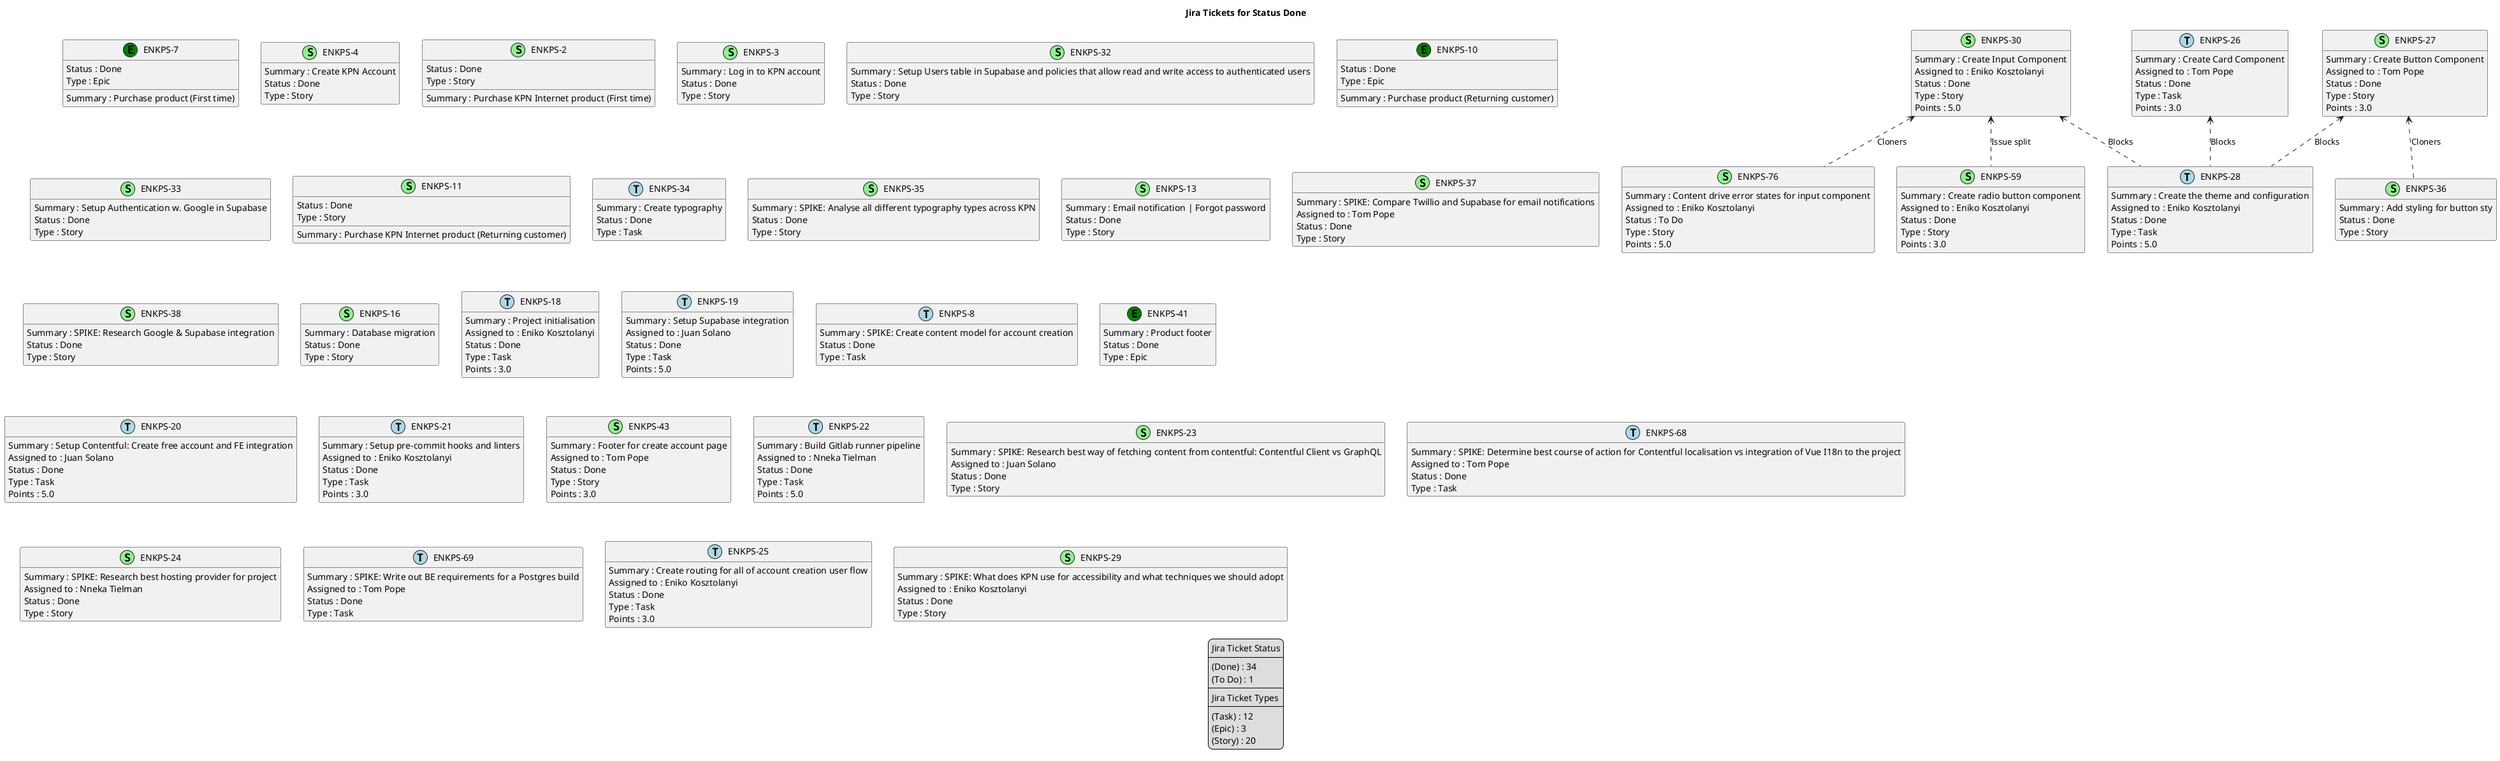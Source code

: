 @startuml
'https://plantuml.com/class-diagram

' GENERATE CLASS DIAGRAM ===========
' Generated at    : Tue May 14 10:46:39 CEST 2024

title Jira Tickets for Status Done
hide empty members

legend
Jira Ticket Status
----
(Done) : 34
(To Do) : 1
----
Jira Ticket Types
----
(Task) : 12
(Epic) : 3
(Story) : 20
end legend


' Tickets =======
class "ENKPS-7" << (E,green) >> {
  Summary : Purchase product (First time)
  Status : Done
  Type : Epic
}

class "ENKPS-4" << (S,lightgreen) >> {
  Summary : Create KPN Account
  Status : Done
  Type : Story
}

class "ENKPS-2" << (S,lightgreen) >> {
  Summary : Purchase KPN Internet product (First time)
  Status : Done
  Type : Story
}

class "ENKPS-30" << (S,lightgreen) >> {
  Summary : Create Input Component
  Assigned to : Eniko Kosztolanyi
  Status : Done
  Type : Story
  Points : 5.0
}

class "ENKPS-3" << (S,lightgreen) >> {
  Summary : Log in to KPN account 
  Status : Done
  Type : Story
}

class "ENKPS-76" << (S,lightgreen) >> {
  Summary : Content drive error states for input component
  Assigned to : Eniko Kosztolanyi
  Status : To Do
  Type : Story
  Points : 5.0
}

class "ENKPS-32" << (S,lightgreen) >> {
  Summary : Setup Users table in Supabase and policies that allow read and write access to authenticated users
  Status : Done
  Type : Story
}

class "ENKPS-10" << (E,green) >> {
  Summary : Purchase product (Returning customer)
  Status : Done
  Type : Epic
}

class "ENKPS-33" << (S,lightgreen) >> {
  Summary : Setup Authentication w. Google in Supabase
  Status : Done
  Type : Story
}

class "ENKPS-11" << (S,lightgreen) >> {
  Summary : Purchase KPN Internet product (Returning customer)
  Status : Done
  Type : Story
}

class "ENKPS-34" << (T,lightblue) >> {
  Summary : Create typography
  Status : Done
  Type : Task
}

class "ENKPS-35" << (S,lightgreen) >> {
  Summary : SPIKE: Analyse all different typography types across KPN
  Status : Done
  Type : Story
}

class "ENKPS-13" << (S,lightgreen) >> {
  Summary : Email notification | Forgot password
  Status : Done
  Type : Story
}

class "ENKPS-36" << (S,lightgreen) >> {
  Summary : Add styling for button sty
  Status : Done
  Type : Story
}

class "ENKPS-59" << (S,lightgreen) >> {
  Summary : Create radio button component
  Assigned to : Eniko Kosztolanyi
  Status : Done
  Type : Story
  Points : 3.0
}

class "ENKPS-37" << (S,lightgreen) >> {
  Summary : SPIKE: Compare Twillio and Supabase for email notifications
  Assigned to : Tom Pope
  Status : Done
  Type : Story
}

class "ENKPS-38" << (S,lightgreen) >> {
  Summary : SPIKE: Research Google & Supabase integration
  Status : Done
  Type : Story
}

class "ENKPS-16" << (S,lightgreen) >> {
  Summary : Database migration
  Status : Done
  Type : Story
}

class "ENKPS-18" << (T,lightblue) >> {
  Summary : Project initialisation
  Assigned to : Eniko Kosztolanyi
  Status : Done
  Type : Task
  Points : 3.0
}

class "ENKPS-19" << (T,lightblue) >> {
  Summary : Setup Supabase integration
  Assigned to : Juan Solano
  Status : Done
  Type : Task
  Points : 5.0
}

class "ENKPS-8" << (T,lightblue) >> {
  Summary : SPIKE: Create content model for account creation
  Status : Done
  Type : Task
}

class "ENKPS-41" << (E,green) >> {
  Summary : Product footer
  Status : Done
  Type : Epic
}

class "ENKPS-20" << (T,lightblue) >> {
  Summary : Setup Contentful: Create free account and FE integration
  Assigned to : Juan Solano
  Status : Done
  Type : Task
  Points : 5.0
}

class "ENKPS-21" << (T,lightblue) >> {
  Summary : Setup pre-commit hooks and linters
  Assigned to : Eniko Kosztolanyi
  Status : Done
  Type : Task
  Points : 3.0
}

class "ENKPS-43" << (S,lightgreen) >> {
  Summary : Footer for create account page
  Assigned to : Tom Pope
  Status : Done
  Type : Story
  Points : 3.0
}

class "ENKPS-22" << (T,lightblue) >> {
  Summary : Build Gitlab runner pipeline
  Assigned to : Nneka Tielman
  Status : Done
  Type : Task
  Points : 5.0
}

class "ENKPS-23" << (S,lightgreen) >> {
  Summary : SPIKE: Research best way of fetching content from contentful: Contentful Client vs GraphQL
  Assigned to : Juan Solano
  Status : Done
  Type : Story
}

class "ENKPS-68" << (T,lightblue) >> {
  Summary : SPIKE: Determine best course of action for Contentful localisation vs integration of Vue I18n to the project
  Assigned to : Tom Pope
  Status : Done
  Type : Task
}

class "ENKPS-24" << (S,lightgreen) >> {
  Summary : SPIKE: Research best hosting provider for project
  Assigned to : Nneka Tielman
  Status : Done
  Type : Story
}

class "ENKPS-69" << (T,lightblue) >> {
  Summary : SPIKE: Write out BE requirements for a Postgres build
  Assigned to : Tom Pope
  Status : Done
  Type : Task
}

class "ENKPS-25" << (T,lightblue) >> {
  Summary : Create routing for all of account creation user flow
  Assigned to : Eniko Kosztolanyi
  Status : Done
  Type : Task
  Points : 3.0
}

class "ENKPS-26" << (T,lightblue) >> {
  Summary : Create Card Component 
  Assigned to : Tom Pope
  Status : Done
  Type : Task
  Points : 3.0
}

class "ENKPS-27" << (S,lightgreen) >> {
  Summary : Create Button Component
  Assigned to : Tom Pope
  Status : Done
  Type : Story
  Points : 3.0
}

class "ENKPS-28" << (T,lightblue) >> {
  Summary : Create the theme and configuration
  Assigned to : Eniko Kosztolanyi
  Status : Done
  Type : Task
  Points : 5.0
}

class "ENKPS-29" << (S,lightgreen) >> {
  Summary : SPIKE: What does KPN use for accessibility and what techniques we should adopt
  Assigned to : Eniko Kosztolanyi
  Status : Done
  Type : Story
}



' Links =======
"ENKPS-30" <.. "ENKPS-28" : Blocks
"ENKPS-30" <.. "ENKPS-76" : Cloners
"ENKPS-30" <.. "ENKPS-59" : Issue split
"ENKPS-26" <.. "ENKPS-28" : Blocks
"ENKPS-27" <.. "ENKPS-28" : Blocks
"ENKPS-27" <.. "ENKPS-36" : Cloners


@enduml
